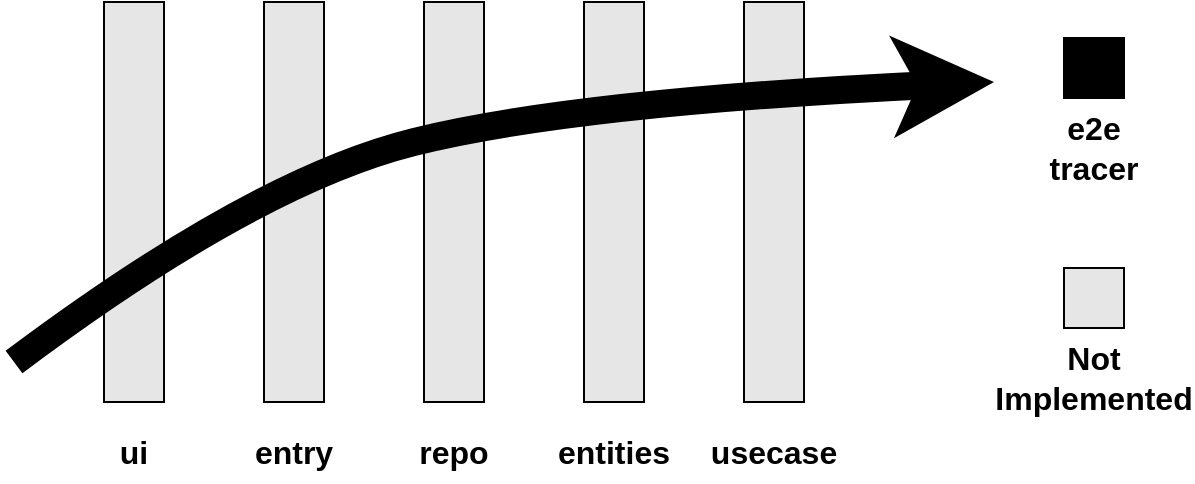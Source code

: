 <mxfile version="16.4.0" type="device"><diagram id="csTMran-f0vrC1Q9dpSr" name="Page-1"><mxGraphModel dx="1102" dy="865" grid="1" gridSize="10" guides="1" tooltips="1" connect="1" arrows="1" fold="1" page="1" pageScale="1" pageWidth="850" pageHeight="1100" math="0" shadow="0"><root><mxCell id="0"/><mxCell id="1" parent="0"/><mxCell id="7X_ADlJDEETfE5NnA4F5-1" value="" style="rounded=0;whiteSpace=wrap;html=1;rotation=90;fillColor=#E6E6E6;" vertex="1" parent="1"><mxGeometry x="80" y="525" width="200" height="30" as="geometry"/></mxCell><mxCell id="7X_ADlJDEETfE5NnA4F5-2" value="" style="rounded=0;whiteSpace=wrap;html=1;rotation=90;fillColor=#E6E6E6;" vertex="1" parent="1"><mxGeometry x="160" y="525" width="200" height="30" as="geometry"/></mxCell><mxCell id="7X_ADlJDEETfE5NnA4F5-3" value="" style="rounded=0;whiteSpace=wrap;html=1;rotation=90;fillColor=#E6E6E6;" vertex="1" parent="1"><mxGeometry x="240" y="525" width="200" height="30" as="geometry"/></mxCell><mxCell id="7X_ADlJDEETfE5NnA4F5-4" value="" style="rounded=0;whiteSpace=wrap;html=1;rotation=90;fillColor=#E6E6E6;" vertex="1" parent="1"><mxGeometry x="320" y="525" width="200" height="30" as="geometry"/></mxCell><mxCell id="7X_ADlJDEETfE5NnA4F5-5" value="" style="rounded=0;whiteSpace=wrap;html=1;rotation=90;fillColor=#E6E6E6;" vertex="1" parent="1"><mxGeometry x="400" y="525" width="200" height="30" as="geometry"/></mxCell><mxCell id="7X_ADlJDEETfE5NnA4F5-6" value="" style="curved=1;endArrow=classic;html=1;rounded=0;strokeWidth=14;" edge="1" parent="1"><mxGeometry width="50" height="50" relative="1" as="geometry"><mxPoint x="120" y="620" as="sourcePoint"/><mxPoint x="610" y="480" as="targetPoint"/><Array as="points"><mxPoint x="240" y="530"/><mxPoint x="400" y="490"/></Array></mxGeometry></mxCell><mxCell id="7X_ADlJDEETfE5NnA4F5-7" value="" style="rounded=0;whiteSpace=wrap;html=1;rotation=90;fillColor=#000000;fontColor=#000000;" vertex="1" parent="1"><mxGeometry x="645" y="458" width="30" height="30" as="geometry"/></mxCell><mxCell id="7X_ADlJDEETfE5NnA4F5-8" value="e2e tracer" style="text;html=1;strokeColor=none;fillColor=none;align=center;verticalAlign=middle;whiteSpace=wrap;rounded=0;fontSize=16;fontStyle=1" vertex="1" parent="1"><mxGeometry x="630" y="498" width="60" height="30" as="geometry"/></mxCell><mxCell id="7X_ADlJDEETfE5NnA4F5-10" value="repo" style="text;html=1;strokeColor=none;fillColor=none;align=center;verticalAlign=middle;whiteSpace=wrap;rounded=0;fontSize=16;fontStyle=1" vertex="1" parent="1"><mxGeometry x="310" y="650" width="60" height="30" as="geometry"/></mxCell><mxCell id="7X_ADlJDEETfE5NnA4F5-11" value="entities" style="text;html=1;strokeColor=none;fillColor=none;align=center;verticalAlign=middle;whiteSpace=wrap;rounded=0;fontSize=16;fontStyle=1" vertex="1" parent="1"><mxGeometry x="390" y="650" width="60" height="30" as="geometry"/></mxCell><mxCell id="7X_ADlJDEETfE5NnA4F5-12" value="usecase" style="text;html=1;strokeColor=none;fillColor=none;align=center;verticalAlign=middle;whiteSpace=wrap;rounded=0;fontSize=16;fontStyle=1" vertex="1" parent="1"><mxGeometry x="470" y="650" width="60" height="30" as="geometry"/></mxCell><mxCell id="7X_ADlJDEETfE5NnA4F5-13" value="entry" style="text;html=1;strokeColor=none;fillColor=none;align=center;verticalAlign=middle;whiteSpace=wrap;rounded=0;fontSize=16;fontStyle=1" vertex="1" parent="1"><mxGeometry x="230" y="650" width="60" height="30" as="geometry"/></mxCell><mxCell id="7X_ADlJDEETfE5NnA4F5-14" value="ui" style="text;html=1;strokeColor=none;fillColor=none;align=center;verticalAlign=middle;whiteSpace=wrap;rounded=0;fontSize=16;fontStyle=1" vertex="1" parent="1"><mxGeometry x="150" y="650" width="60" height="30" as="geometry"/></mxCell><mxCell id="7X_ADlJDEETfE5NnA4F5-15" value="" style="rounded=0;whiteSpace=wrap;html=1;rotation=90;fillColor=#E6E6E6;" vertex="1" parent="1"><mxGeometry x="645" y="573" width="30" height="30" as="geometry"/></mxCell><mxCell id="7X_ADlJDEETfE5NnA4F5-16" value="Not Implemented" style="text;html=1;strokeColor=none;fillColor=none;align=center;verticalAlign=middle;whiteSpace=wrap;rounded=0;fontSize=16;fontStyle=1" vertex="1" parent="1"><mxGeometry x="630" y="613" width="60" height="30" as="geometry"/></mxCell></root></mxGraphModel></diagram></mxfile>
